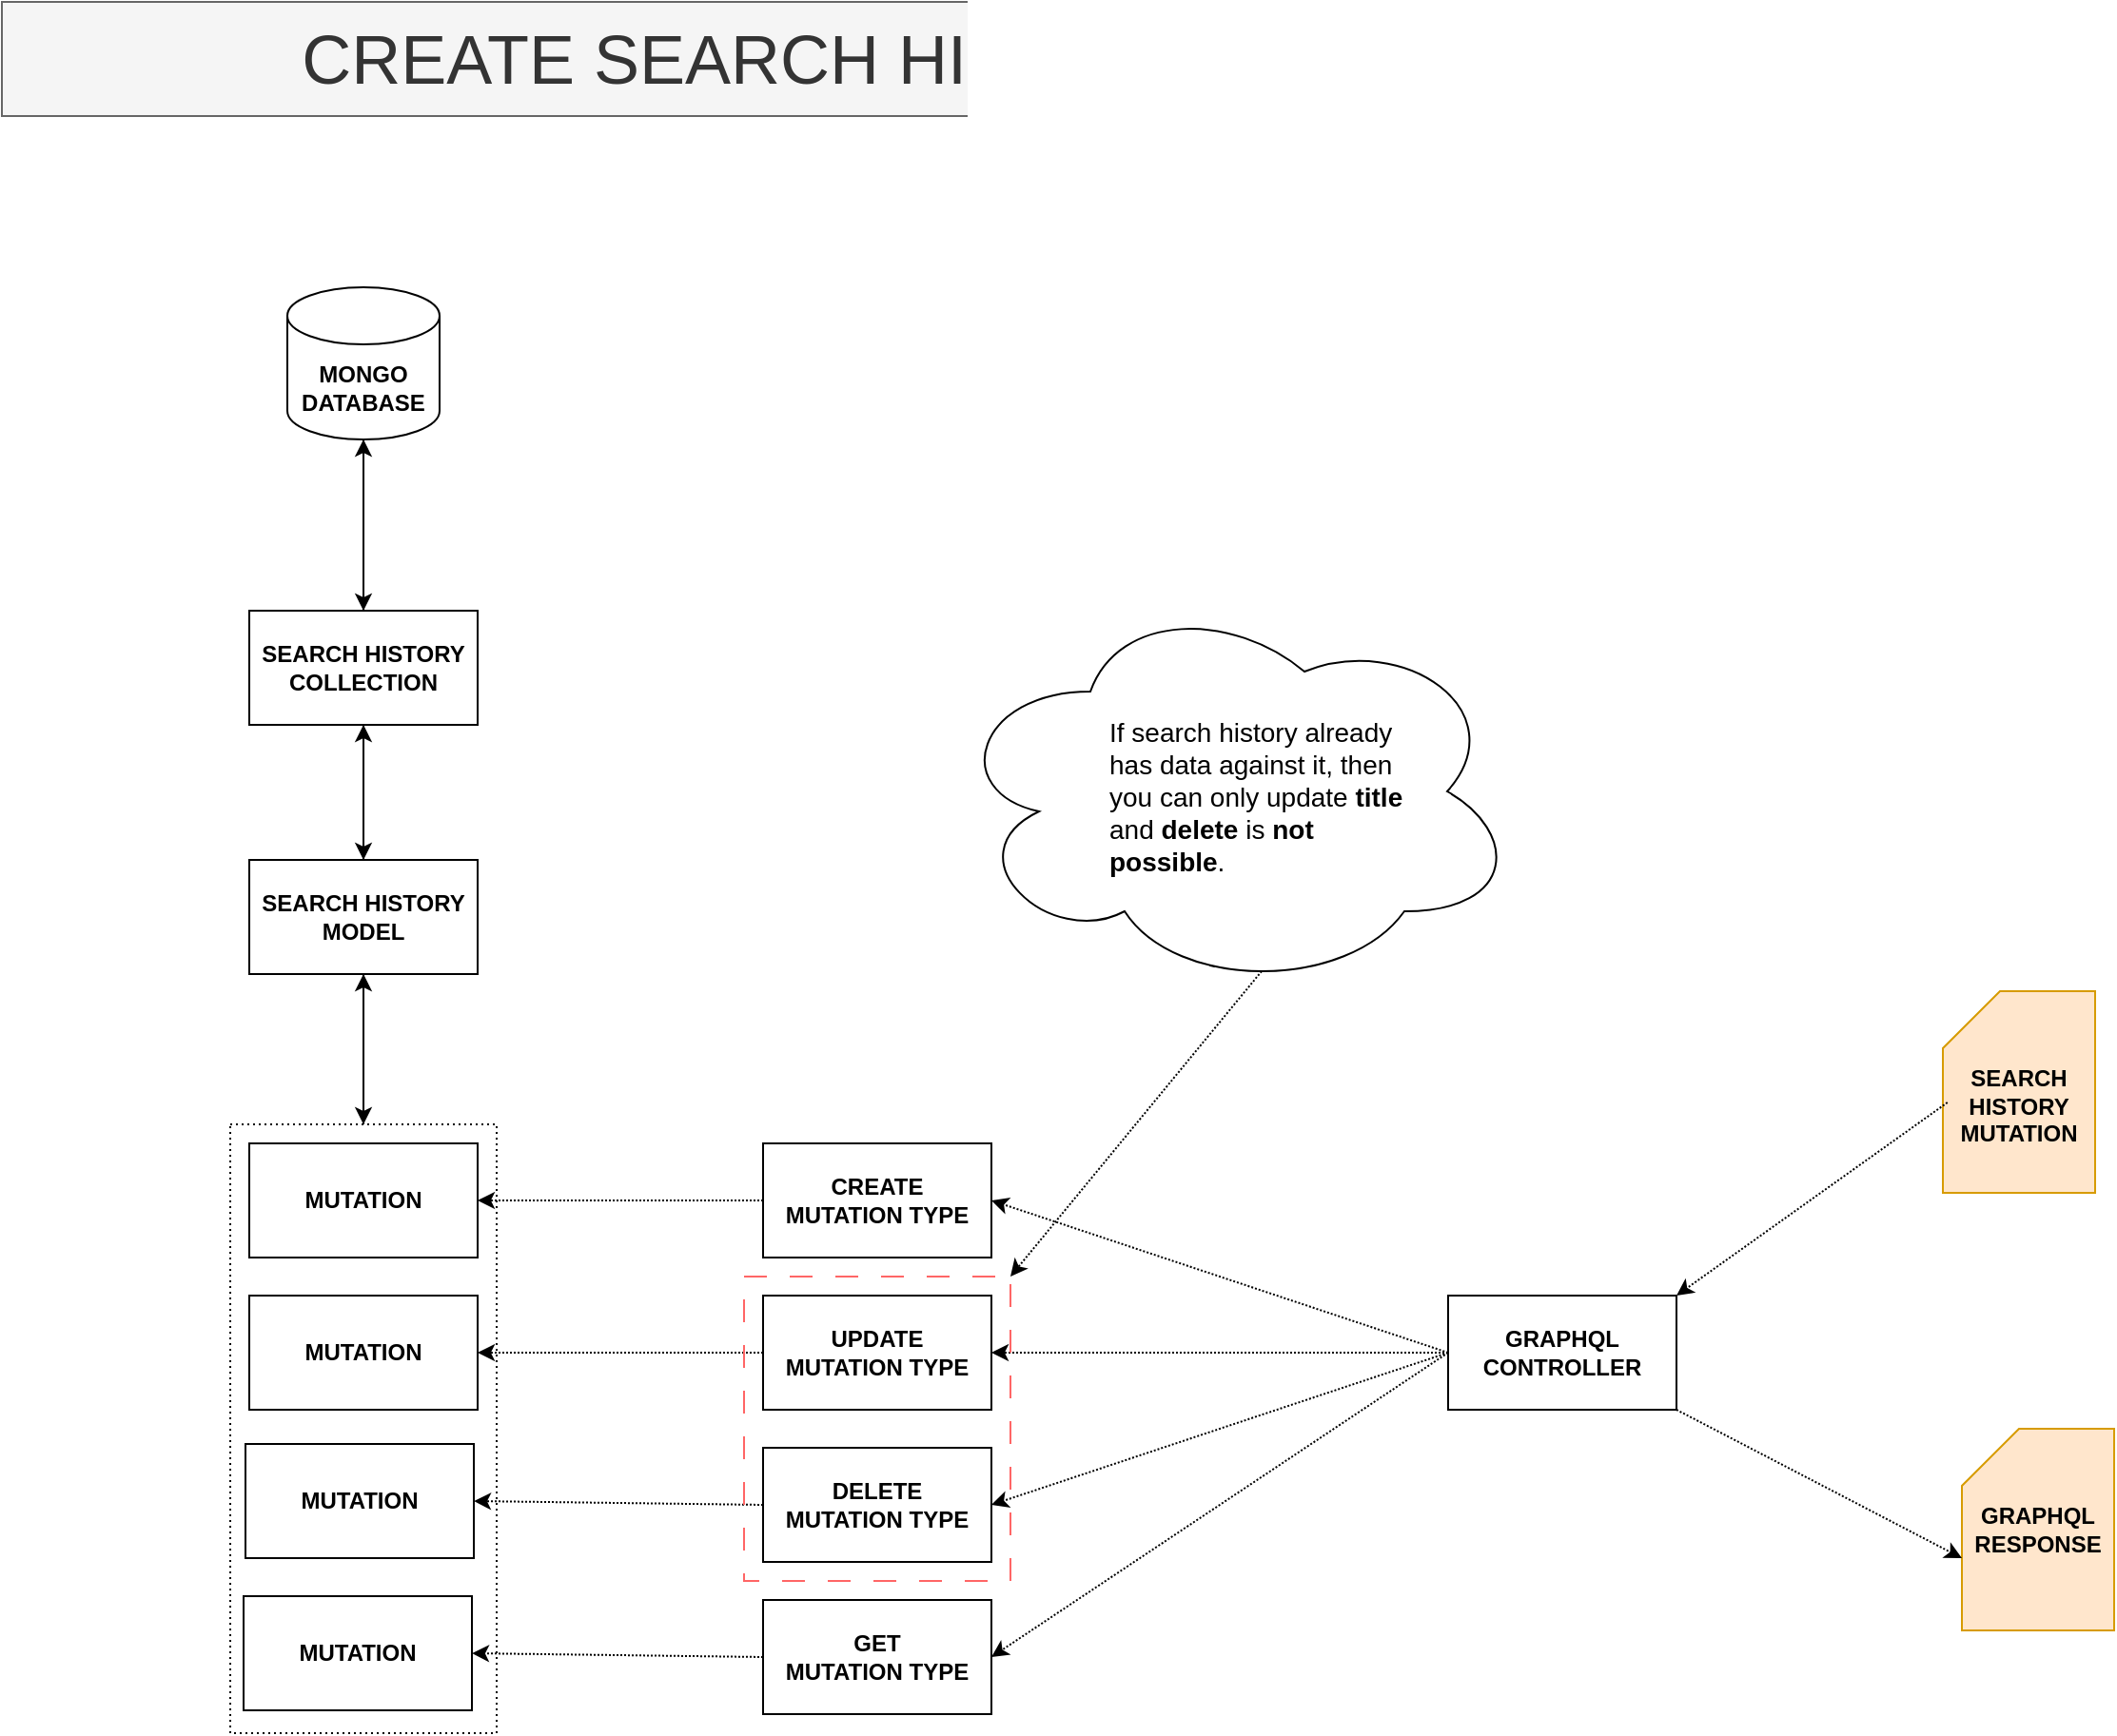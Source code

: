 <mxfile version="24.6.4" type="github" pages="4">
  <diagram name="Create Search History" id="gZSc_4lnGocoXB3jRDfR">
    <mxGraphModel dx="1157" dy="1856" grid="1" gridSize="10" guides="1" tooltips="1" connect="1" arrows="1" fold="1" page="1" pageScale="1" pageWidth="850" pageHeight="1100" math="0" shadow="0">
      <root>
        <mxCell id="0" />
        <mxCell id="1" parent="0" />
        <mxCell id="-soBlCWEHqxdgr9fPT3i-1" value="&lt;div&gt;&lt;br&gt;&lt;/div&gt;&lt;div&gt;&lt;b&gt;SEARCH HISTORY&lt;/b&gt;&lt;/div&gt;&lt;div&gt;&lt;b&gt;MUTATION&lt;/b&gt;&lt;/div&gt;" style="shape=card;whiteSpace=wrap;html=1;fillColor=#ffe6cc;strokeColor=#d79b00;" vertex="1" parent="1">
          <mxGeometry x="1360" y="-530" width="80" height="106" as="geometry" />
        </mxCell>
        <mxCell id="J_dn1Bwo2_APjnHJLswD-1" style="edgeStyle=orthogonalEdgeStyle;rounded=0;orthogonalLoop=1;jettySize=auto;html=1;" edge="1" parent="1" source="-soBlCWEHqxdgr9fPT3i-2" target="-soBlCWEHqxdgr9fPT3i-16">
          <mxGeometry relative="1" as="geometry" />
        </mxCell>
        <mxCell id="-soBlCWEHqxdgr9fPT3i-2" value="&lt;b&gt;MONGO&lt;/b&gt;&lt;div&gt;&lt;b&gt;DATABASE&lt;/b&gt;&lt;/div&gt;" style="shape=cylinder3;whiteSpace=wrap;html=1;boundedLbl=1;backgroundOutline=1;size=15;" vertex="1" parent="1">
          <mxGeometry x="490" y="-900" width="80" height="80" as="geometry" />
        </mxCell>
        <mxCell id="-soBlCWEHqxdgr9fPT3i-3" value="&lt;div&gt;&lt;b style=&quot;background-color: initial;&quot;&gt;UPDATE&lt;/b&gt;&lt;/div&gt;&lt;div&gt;&lt;b style=&quot;background-color: initial;&quot;&gt;MUTATION TYPE&lt;/b&gt;&lt;br&gt;&lt;/div&gt;" style="rounded=0;whiteSpace=wrap;html=1;" vertex="1" parent="1">
          <mxGeometry x="740" y="-370" width="120" height="60" as="geometry" />
        </mxCell>
        <mxCell id="-soBlCWEHqxdgr9fPT3i-5" value="&lt;div&gt;&lt;b style=&quot;background-color: initial;&quot;&gt;MUTATION&lt;/b&gt;&lt;br&gt;&lt;/div&gt;" style="rounded=0;whiteSpace=wrap;html=1;" vertex="1" parent="1">
          <mxGeometry x="470" y="-450" width="120" height="60" as="geometry" />
        </mxCell>
        <mxCell id="-soBlCWEHqxdgr9fPT3i-6" value="" style="endArrow=classic;html=1;rounded=0;exitX=0;exitY=0;exitDx=0;exitDy=55;exitPerimeter=0;dashed=1;dashPattern=1 1;" edge="1" parent="1" source="-soBlCWEHqxdgr9fPT3i-8">
          <mxGeometry width="50" height="50" relative="1" as="geometry">
            <mxPoint x="930" y="-300" as="sourcePoint" />
            <mxPoint x="1160" y="-340" as="targetPoint" />
          </mxGeometry>
        </mxCell>
        <mxCell id="-soBlCWEHqxdgr9fPT3i-7" value="" style="endArrow=classic;html=1;rounded=0;exitX=0.03;exitY=0.552;exitDx=0;exitDy=0;exitPerimeter=0;dashed=1;dashPattern=1 1;entryX=1;entryY=0;entryDx=0;entryDy=0;" edge="1" parent="1" source="-soBlCWEHqxdgr9fPT3i-1" target="-soBlCWEHqxdgr9fPT3i-8">
          <mxGeometry width="50" height="50" relative="1" as="geometry">
            <mxPoint x="1340" y="-339" as="sourcePoint" />
            <mxPoint x="1160" y="-340" as="targetPoint" />
          </mxGeometry>
        </mxCell>
        <mxCell id="-soBlCWEHqxdgr9fPT3i-8" value="&lt;div&gt;&lt;b&gt;GRAPHQL&lt;/b&gt;&lt;/div&gt;&lt;b&gt;CONTROLLER&lt;/b&gt;" style="rounded=0;whiteSpace=wrap;html=1;" vertex="1" parent="1">
          <mxGeometry x="1100" y="-370" width="120" height="60" as="geometry" />
        </mxCell>
        <mxCell id="-soBlCWEHqxdgr9fPT3i-11" value="&lt;font style=&quot;font-size: 36px;&quot;&gt;CREATE SEARCH HISTORY&amp;nbsp; MUTATION&lt;/font&gt;" style="rounded=0;whiteSpace=wrap;html=1;fillColor=#f5f5f5;fontColor=#333333;strokeColor=#666666;" vertex="1" parent="1">
          <mxGeometry x="340" y="-1050" width="990" height="60" as="geometry" />
        </mxCell>
        <mxCell id="-soBlCWEHqxdgr9fPT3i-12" value="" style="endArrow=classic;html=1;rounded=0;dashed=1;dashPattern=1 1;exitX=0.5;exitY=0;exitDx=0;exitDy=0;entryX=0.5;entryY=1;entryDx=0;entryDy=0;" edge="1" parent="1" source="-soBlCWEHqxdgr9fPT3i-15" target="-soBlCWEHqxdgr9fPT3i-16">
          <mxGeometry width="50" height="50" relative="1" as="geometry">
            <mxPoint x="530" y="-570" as="sourcePoint" />
            <mxPoint x="530" y="-670" as="targetPoint" />
          </mxGeometry>
        </mxCell>
        <mxCell id="-soBlCWEHqxdgr9fPT3i-13" value="&lt;b&gt;GRAPHQL&lt;/b&gt;&lt;div&gt;&lt;b&gt;RESPONSE&lt;/b&gt;&lt;/div&gt;" style="shape=card;whiteSpace=wrap;html=1;fillColor=#ffe6cc;strokeColor=#d79b00;" vertex="1" parent="1">
          <mxGeometry x="1370" y="-300" width="80" height="106" as="geometry" />
        </mxCell>
        <mxCell id="-soBlCWEHqxdgr9fPT3i-14" value="" style="endArrow=classic;html=1;rounded=0;dashed=1;dashPattern=1 1;entryX=0;entryY=0;entryDx=0;entryDy=68;entryPerimeter=0;exitX=1;exitY=1;exitDx=0;exitDy=0;" edge="1" parent="1" source="-soBlCWEHqxdgr9fPT3i-8" target="-soBlCWEHqxdgr9fPT3i-13">
          <mxGeometry width="50" height="50" relative="1" as="geometry">
            <mxPoint x="1180" y="-250" as="sourcePoint" />
            <mxPoint x="1216" y="-360" as="targetPoint" />
          </mxGeometry>
        </mxCell>
        <mxCell id="zNSP7EWtz8xh_7_hiLrO-24" style="edgeStyle=orthogonalEdgeStyle;rounded=0;orthogonalLoop=1;jettySize=auto;html=1;entryX=0.5;entryY=0;entryDx=0;entryDy=0;" edge="1" parent="1" source="-soBlCWEHqxdgr9fPT3i-15" target="zNSP7EWtz8xh_7_hiLrO-22">
          <mxGeometry relative="1" as="geometry" />
        </mxCell>
        <mxCell id="-soBlCWEHqxdgr9fPT3i-15" value="&lt;div&gt;&lt;b&gt;SEARCH HISTORY&lt;/b&gt;&lt;/div&gt;&lt;div&gt;&lt;b&gt;MODEL&lt;/b&gt;&lt;/div&gt;" style="rounded=0;whiteSpace=wrap;html=1;" vertex="1" parent="1">
          <mxGeometry x="470" y="-599" width="120" height="60" as="geometry" />
        </mxCell>
        <mxCell id="J_dn1Bwo2_APjnHJLswD-2" style="edgeStyle=orthogonalEdgeStyle;rounded=0;orthogonalLoop=1;jettySize=auto;html=1;entryX=0.5;entryY=0;entryDx=0;entryDy=0;" edge="1" parent="1" source="-soBlCWEHqxdgr9fPT3i-16" target="-soBlCWEHqxdgr9fPT3i-15">
          <mxGeometry relative="1" as="geometry" />
        </mxCell>
        <mxCell id="-soBlCWEHqxdgr9fPT3i-16" value="&lt;div&gt;&lt;b&gt;SEARCH HISTORY&lt;/b&gt;&lt;/div&gt;&lt;div&gt;&lt;b&gt;COLLECTION&lt;/b&gt;&lt;/div&gt;" style="rounded=0;whiteSpace=wrap;html=1;" vertex="1" parent="1">
          <mxGeometry x="470" y="-730" width="120" height="60" as="geometry" />
        </mxCell>
        <mxCell id="-soBlCWEHqxdgr9fPT3i-17" style="edgeStyle=orthogonalEdgeStyle;rounded=0;orthogonalLoop=1;jettySize=auto;html=1;entryX=0.5;entryY=1;entryDx=0;entryDy=0;entryPerimeter=0;dashed=1;dashPattern=1 1;" edge="1" parent="1" source="-soBlCWEHqxdgr9fPT3i-16" target="-soBlCWEHqxdgr9fPT3i-2">
          <mxGeometry relative="1" as="geometry" />
        </mxCell>
        <mxCell id="zNSP7EWtz8xh_7_hiLrO-1" value="&lt;div&gt;&lt;b style=&quot;background-color: initial;&quot;&gt;CREATE&lt;/b&gt;&lt;/div&gt;&lt;div&gt;&lt;b style=&quot;background-color: initial;&quot;&gt;MUTATION TYPE&lt;/b&gt;&lt;br&gt;&lt;/div&gt;" style="rounded=0;whiteSpace=wrap;html=1;" vertex="1" parent="1">
          <mxGeometry x="740" y="-450" width="120" height="60" as="geometry" />
        </mxCell>
        <mxCell id="zNSP7EWtz8xh_7_hiLrO-2" value="&lt;div&gt;&lt;b style=&quot;background-color: initial;&quot;&gt;DELETE&lt;/b&gt;&lt;/div&gt;&lt;div&gt;&lt;b style=&quot;background-color: initial;&quot;&gt;MUTATION TYPE&lt;/b&gt;&lt;br&gt;&lt;/div&gt;" style="rounded=0;whiteSpace=wrap;html=1;" vertex="1" parent="1">
          <mxGeometry x="740" y="-290" width="120" height="60" as="geometry" />
        </mxCell>
        <mxCell id="zNSP7EWtz8xh_7_hiLrO-3" value="&lt;div&gt;&lt;b style=&quot;background-color: initial;&quot;&gt;GET&lt;/b&gt;&lt;/div&gt;&lt;div&gt;&lt;b style=&quot;background-color: initial;&quot;&gt;MUTATION TYPE&lt;/b&gt;&lt;br&gt;&lt;/div&gt;" style="rounded=0;whiteSpace=wrap;html=1;" vertex="1" parent="1">
          <mxGeometry x="740" y="-210" width="120" height="60" as="geometry" />
        </mxCell>
        <mxCell id="zNSP7EWtz8xh_7_hiLrO-4" value="" style="endArrow=classic;html=1;rounded=0;dashed=1;dashPattern=1 1;exitX=0;exitY=0.5;exitDx=0;exitDy=0;entryX=1;entryY=0.5;entryDx=0;entryDy=0;" edge="1" parent="1" source="-soBlCWEHqxdgr9fPT3i-8" target="zNSP7EWtz8xh_7_hiLrO-1">
          <mxGeometry width="50" height="50" relative="1" as="geometry">
            <mxPoint x="1070" y="-370" as="sourcePoint" />
            <mxPoint x="920" y="-330" as="targetPoint" />
          </mxGeometry>
        </mxCell>
        <mxCell id="zNSP7EWtz8xh_7_hiLrO-5" value="" style="endArrow=classic;html=1;rounded=0;dashed=1;dashPattern=1 1;entryX=1;entryY=0.5;entryDx=0;entryDy=0;" edge="1" parent="1" target="-soBlCWEHqxdgr9fPT3i-3">
          <mxGeometry width="50" height="50" relative="1" as="geometry">
            <mxPoint x="1100" y="-340" as="sourcePoint" />
            <mxPoint x="870" y="-410" as="targetPoint" />
          </mxGeometry>
        </mxCell>
        <mxCell id="zNSP7EWtz8xh_7_hiLrO-6" value="" style="endArrow=classic;html=1;rounded=0;dashed=1;dashPattern=1 1;entryX=1;entryY=0.5;entryDx=0;entryDy=0;" edge="1" parent="1" target="zNSP7EWtz8xh_7_hiLrO-2">
          <mxGeometry width="50" height="50" relative="1" as="geometry">
            <mxPoint x="1100" y="-340" as="sourcePoint" />
            <mxPoint x="870" y="-330" as="targetPoint" />
          </mxGeometry>
        </mxCell>
        <mxCell id="zNSP7EWtz8xh_7_hiLrO-7" value="" style="endArrow=classic;html=1;rounded=0;dashed=1;dashPattern=1 1;entryX=1;entryY=0.5;entryDx=0;entryDy=0;" edge="1" parent="1" target="zNSP7EWtz8xh_7_hiLrO-3">
          <mxGeometry width="50" height="50" relative="1" as="geometry">
            <mxPoint x="1100" y="-340" as="sourcePoint" />
            <mxPoint x="870" y="-250" as="targetPoint" />
          </mxGeometry>
        </mxCell>
        <mxCell id="zNSP7EWtz8xh_7_hiLrO-12" value="" style="endArrow=classic;html=1;rounded=0;dashed=1;dashPattern=1 1;exitX=0;exitY=0.5;exitDx=0;exitDy=0;entryX=1;entryY=0.5;entryDx=0;entryDy=0;" edge="1" parent="1" source="zNSP7EWtz8xh_7_hiLrO-1" target="-soBlCWEHqxdgr9fPT3i-5">
          <mxGeometry width="50" height="50" relative="1" as="geometry">
            <mxPoint x="900" y="-410" as="sourcePoint" />
            <mxPoint x="660" y="-490" as="targetPoint" />
          </mxGeometry>
        </mxCell>
        <mxCell id="zNSP7EWtz8xh_7_hiLrO-16" value="&lt;div&gt;&lt;b style=&quot;background-color: initial;&quot;&gt;MUTATION&lt;/b&gt;&lt;br&gt;&lt;/div&gt;" style="rounded=0;whiteSpace=wrap;html=1;" vertex="1" parent="1">
          <mxGeometry x="470" y="-370" width="120" height="60" as="geometry" />
        </mxCell>
        <mxCell id="zNSP7EWtz8xh_7_hiLrO-17" value="&lt;div&gt;&lt;b style=&quot;background-color: initial;&quot;&gt;MUTATION&lt;/b&gt;&lt;br&gt;&lt;/div&gt;" style="rounded=0;whiteSpace=wrap;html=1;" vertex="1" parent="1">
          <mxGeometry x="468" y="-292" width="120" height="60" as="geometry" />
        </mxCell>
        <mxCell id="zNSP7EWtz8xh_7_hiLrO-18" value="&lt;div&gt;&lt;b style=&quot;background-color: initial;&quot;&gt;MUTATION&lt;/b&gt;&lt;br&gt;&lt;/div&gt;" style="rounded=0;whiteSpace=wrap;html=1;" vertex="1" parent="1">
          <mxGeometry x="467" y="-212" width="120" height="60" as="geometry" />
        </mxCell>
        <mxCell id="zNSP7EWtz8xh_7_hiLrO-19" value="" style="endArrow=classic;html=1;rounded=0;dashed=1;dashPattern=1 1;exitX=0;exitY=0.5;exitDx=0;exitDy=0;entryX=1;entryY=0.5;entryDx=0;entryDy=0;" edge="1" parent="1" source="-soBlCWEHqxdgr9fPT3i-3" target="zNSP7EWtz8xh_7_hiLrO-16">
          <mxGeometry width="50" height="50" relative="1" as="geometry">
            <mxPoint x="750" y="-410" as="sourcePoint" />
            <mxPoint x="600" y="-410" as="targetPoint" />
          </mxGeometry>
        </mxCell>
        <mxCell id="zNSP7EWtz8xh_7_hiLrO-20" value="" style="endArrow=classic;html=1;rounded=0;dashed=1;dashPattern=1 1;exitX=0;exitY=0.5;exitDx=0;exitDy=0;entryX=1;entryY=0.5;entryDx=0;entryDy=0;" edge="1" parent="1" source="zNSP7EWtz8xh_7_hiLrO-2" target="zNSP7EWtz8xh_7_hiLrO-17">
          <mxGeometry width="50" height="50" relative="1" as="geometry">
            <mxPoint x="750" y="-330" as="sourcePoint" />
            <mxPoint x="600" y="-330" as="targetPoint" />
          </mxGeometry>
        </mxCell>
        <mxCell id="zNSP7EWtz8xh_7_hiLrO-21" value="" style="endArrow=classic;html=1;rounded=0;dashed=1;dashPattern=1 1;exitX=0;exitY=0.5;exitDx=0;exitDy=0;entryX=1;entryY=0.5;entryDx=0;entryDy=0;" edge="1" parent="1" source="zNSP7EWtz8xh_7_hiLrO-3" target="zNSP7EWtz8xh_7_hiLrO-18">
          <mxGeometry width="50" height="50" relative="1" as="geometry">
            <mxPoint x="750" y="-250" as="sourcePoint" />
            <mxPoint x="598" y="-252" as="targetPoint" />
          </mxGeometry>
        </mxCell>
        <mxCell id="zNSP7EWtz8xh_7_hiLrO-23" style="edgeStyle=orthogonalEdgeStyle;rounded=0;orthogonalLoop=1;jettySize=auto;html=1;entryX=0.5;entryY=1;entryDx=0;entryDy=0;" edge="1" parent="1" source="zNSP7EWtz8xh_7_hiLrO-22" target="-soBlCWEHqxdgr9fPT3i-15">
          <mxGeometry relative="1" as="geometry" />
        </mxCell>
        <mxCell id="zNSP7EWtz8xh_7_hiLrO-22" value="&lt;div&gt;&lt;br&gt;&lt;/div&gt;" style="rounded=0;whiteSpace=wrap;html=1;fillColor=none;dashed=1;dashPattern=1 2;" vertex="1" parent="1">
          <mxGeometry x="460" y="-460" width="140" height="320" as="geometry" />
        </mxCell>
        <mxCell id="zNSP7EWtz8xh_7_hiLrO-25" value="&lt;div&gt;&lt;br&gt;&lt;/div&gt;" style="rounded=0;whiteSpace=wrap;html=1;fillColor=none;strokeColor=#FF6666;dashed=1;dashPattern=12 12;" vertex="1" parent="1">
          <mxGeometry x="730" y="-380" width="140" height="160" as="geometry" />
        </mxCell>
        <mxCell id="zNSP7EWtz8xh_7_hiLrO-28" value="" style="endArrow=classic;html=1;rounded=0;dashed=1;dashPattern=1 1;exitX=0.55;exitY=0.95;exitDx=0;exitDy=0;entryX=1;entryY=0;entryDx=0;entryDy=0;exitPerimeter=0;fontColor=#FF3333;" edge="1" parent="1" source="zNSP7EWtz8xh_7_hiLrO-26" target="zNSP7EWtz8xh_7_hiLrO-25">
          <mxGeometry width="50" height="50" relative="1" as="geometry">
            <mxPoint x="1110" y="-330" as="sourcePoint" />
            <mxPoint x="870" y="-410" as="targetPoint" />
          </mxGeometry>
        </mxCell>
        <mxCell id="zNSP7EWtz8xh_7_hiLrO-29" value="" style="group" vertex="1" connectable="0" parent="1">
          <mxGeometry x="837" y="-740" width="300" height="210" as="geometry" />
        </mxCell>
        <mxCell id="zNSP7EWtz8xh_7_hiLrO-26" value="" style="ellipse;shape=cloud;whiteSpace=wrap;html=1;labelBorderColor=#FF3333;" vertex="1" parent="zNSP7EWtz8xh_7_hiLrO-29">
          <mxGeometry width="300" height="210" as="geometry" />
        </mxCell>
        <mxCell id="zNSP7EWtz8xh_7_hiLrO-27" value="&lt;font style=&quot;font-size: 14px;&quot;&gt;If search history already has data against it, then you can only update &lt;b&gt;title&lt;/b&gt; and &lt;b&gt;delete&lt;/b&gt; is &lt;b&gt;not&lt;/b&gt; &lt;b&gt;possible&lt;/b&gt;.&lt;/font&gt;&lt;div&gt;&lt;br&gt;&lt;/div&gt;" style="text;html=1;align=left;verticalAlign=middle;whiteSpace=wrap;rounded=0;" vertex="1" parent="zNSP7EWtz8xh_7_hiLrO-29">
          <mxGeometry x="83" y="80" width="160" height="70" as="geometry" />
        </mxCell>
      </root>
    </mxGraphModel>
  </diagram>
  <diagram id="0aXd8r9lWq4lGOq_AjFZ" name="Property Search Mock">
    <mxGraphModel dx="3088" dy="2007" grid="1" gridSize="10" guides="1" tooltips="1" connect="1" arrows="1" fold="1" page="1" pageScale="1" pageWidth="850" pageHeight="1100" math="0" shadow="0">
      <root>
        <mxCell id="0" />
        <mxCell id="1" parent="0" />
        <mxCell id="1sHW3_Qjd_t1mg6l4qtw-3" value="PROPERTY&lt;div&gt;DATA&lt;/div&gt;" style="shape=trapezoid;perimeter=trapezoidPerimeter;whiteSpace=wrap;html=1;fixedSize=1;fillColor=#d5e8d4;strokeColor=#82b366;" vertex="1" parent="1">
          <mxGeometry x="-1330" y="-520.75" width="120" height="60" as="geometry" />
        </mxCell>
        <mxCell id="DZtFF29IFN9_WhzmsfUE-1" value="&lt;b&gt;HTTPARTY&lt;/b&gt;" style="rounded=0;whiteSpace=wrap;html=1;fillColor=#f8cecc;strokeColor=#b85450;" vertex="1" parent="1">
          <mxGeometry x="-1097" y="-520.5" width="120" height="60" as="geometry" />
        </mxCell>
        <mxCell id="DZtFF29IFN9_WhzmsfUE-8" value="&lt;b&gt;PROPERTY DATA&lt;/b&gt;&lt;div&gt;&lt;b&gt;SERVICE&lt;/b&gt;&lt;/div&gt;" style="shape=hexagon;perimeter=hexagonPerimeter2;whiteSpace=wrap;html=1;fixedSize=1;fillColor=#f5f5f5;fontColor=#333333;strokeColor=#666666;" vertex="1" parent="1">
          <mxGeometry x="-870" y="-530.5" width="120" height="80" as="geometry" />
        </mxCell>
        <mxCell id="DZtFF29IFN9_WhzmsfUE-12" value="" style="endArrow=classic;html=1;rounded=0;exitX=0;exitY=0.5;exitDx=0;exitDy=0;entryX=1;entryY=0.5;entryDx=0;entryDy=0;dashed=1;dashPattern=1 1;" edge="1" parent="1" source="DZtFF29IFN9_WhzmsfUE-8" target="DZtFF29IFN9_WhzmsfUE-1">
          <mxGeometry width="50" height="50" relative="1" as="geometry">
            <mxPoint x="-807" y="-564.5" as="sourcePoint" />
            <mxPoint x="-887" y="-484.5" as="targetPoint" />
          </mxGeometry>
        </mxCell>
        <mxCell id="DZtFF29IFN9_WhzmsfUE-29" style="edgeStyle=orthogonalEdgeStyle;rounded=0;orthogonalLoop=1;jettySize=auto;html=1;entryX=0.5;entryY=1;entryDx=0;entryDy=0;dashed=1;dashPattern=1 1;" edge="1" parent="1" source="DZtFF29IFN9_WhzmsfUE-15" target="DZtFF29IFN9_WhzmsfUE-17">
          <mxGeometry relative="1" as="geometry" />
        </mxCell>
        <mxCell id="DZtFF29IFN9_WhzmsfUE-17" value="Mock Data&lt;div&gt;JSON&lt;/div&gt;" style="ellipse;whiteSpace=wrap;html=1;align=center;newEdgeStyle={&quot;edgeStyle&quot;:&quot;entityRelationEdgeStyle&quot;,&quot;startArrow&quot;:&quot;none&quot;,&quot;endArrow&quot;:&quot;none&quot;,&quot;segment&quot;:10,&quot;curved&quot;:1,&quot;sourcePerimeterSpacing&quot;:0,&quot;targetPerimeterSpacing&quot;:0};treeFolding=1;treeMoving=1;fillColor=#fff2cc;strokeColor=#d6b656;" vertex="1" parent="1">
          <mxGeometry x="-673.37" y="-703.5" width="100" height="40" as="geometry" />
        </mxCell>
        <mxCell id="DZtFF29IFN9_WhzmsfUE-28" style="edgeStyle=orthogonalEdgeStyle;rounded=0;orthogonalLoop=1;jettySize=auto;html=1;entryX=0;entryY=0.5;entryDx=0;entryDy=0;dashed=1;dashPattern=1 1;" edge="1" parent="1" source="DZtFF29IFN9_WhzmsfUE-26" target="DZtFF29IFN9_WhzmsfUE-15">
          <mxGeometry relative="1" as="geometry" />
        </mxCell>
        <mxCell id="DZtFF29IFN9_WhzmsfUE-26" value="check&lt;div&gt;ENV&lt;/div&gt;" style="rhombus;whiteSpace=wrap;html=1;fillColor=#f5f5f5;strokeColor=#666666;fontColor=#333333;" vertex="1" parent="1">
          <mxGeometry x="-667.65" y="-334.5" width="88.55" height="80" as="geometry" />
        </mxCell>
        <mxCell id="DZtFF29IFN9_WhzmsfUE-39" value="" style="endArrow=classic;startArrow=classic;html=1;rounded=0;exitX=1;exitY=0.5;exitDx=0;exitDy=0;entryX=0;entryY=0.5;entryDx=0;entryDy=0;dashed=1;dashPattern=1 1;" edge="1" parent="1" source="1sHW3_Qjd_t1mg6l4qtw-3" target="DZtFF29IFN9_WhzmsfUE-1">
          <mxGeometry width="50" height="50" relative="1" as="geometry">
            <mxPoint x="-890" y="-443.5" as="sourcePoint" />
            <mxPoint x="-1100" y="-493.5" as="targetPoint" />
          </mxGeometry>
        </mxCell>
        <mxCell id="DZtFF29IFN9_WhzmsfUE-45" value="&lt;b&gt;GRAPHQL&lt;/b&gt;&lt;div&gt;&lt;b&gt;SEARCH PROPERTY&lt;/b&gt;&lt;/div&gt;&lt;div&gt;&lt;b&gt;MUTATION&lt;/b&gt;&lt;/div&gt;" style="shape=card;whiteSpace=wrap;html=1;fillColor=#ffe6cc;strokeColor=#d79b00;" vertex="1" parent="1">
          <mxGeometry x="80" y="-680" width="80" height="106" as="geometry" />
        </mxCell>
        <mxCell id="DZtFF29IFN9_WhzmsfUE-46" value="" style="endArrow=classic;html=1;rounded=0;exitX=0;exitY=0;exitDx=0;exitDy=55;exitPerimeter=0;dashed=1;dashPattern=1 1;" edge="1" parent="1" source="DZtFF29IFN9_WhzmsfUE-48">
          <mxGeometry width="50" height="50" relative="1" as="geometry">
            <mxPoint x="-350" y="-450" as="sourcePoint" />
            <mxPoint x="-120" y="-490" as="targetPoint" />
          </mxGeometry>
        </mxCell>
        <mxCell id="DZtFF29IFN9_WhzmsfUE-47" value="" style="endArrow=classic;html=1;rounded=0;exitX=0.03;exitY=0.552;exitDx=0;exitDy=0;exitPerimeter=0;dashed=1;dashPattern=1 1;entryX=1;entryY=0;entryDx=0;entryDy=0;" edge="1" parent="1" source="DZtFF29IFN9_WhzmsfUE-45" target="DZtFF29IFN9_WhzmsfUE-48">
          <mxGeometry width="50" height="50" relative="1" as="geometry">
            <mxPoint x="60" y="-489" as="sourcePoint" />
            <mxPoint x="-120" y="-490" as="targetPoint" />
          </mxGeometry>
        </mxCell>
        <mxCell id="DZtFF29IFN9_WhzmsfUE-56" style="edgeStyle=orthogonalEdgeStyle;rounded=0;orthogonalLoop=1;jettySize=auto;html=1;entryX=1;entryY=0.5;entryDx=0;entryDy=0;" edge="1" parent="1" source="DZtFF29IFN9_WhzmsfUE-48" target="DZtFF29IFN9_WhzmsfUE-51">
          <mxGeometry relative="1" as="geometry" />
        </mxCell>
        <mxCell id="DZtFF29IFN9_WhzmsfUE-48" value="&lt;div&gt;&lt;b&gt;GRAPHQL&lt;/b&gt;&lt;/div&gt;&lt;b&gt;CONTROLLER&lt;/b&gt;" style="rounded=0;whiteSpace=wrap;html=1;" vertex="1" parent="1">
          <mxGeometry x="-180" y="-520" width="120" height="60" as="geometry" />
        </mxCell>
        <mxCell id="DZtFF29IFN9_WhzmsfUE-49" value="&lt;b&gt;GRAPHQL&lt;/b&gt;&lt;div&gt;&lt;b&gt;RESPONSE&lt;/b&gt;&lt;/div&gt;" style="shape=card;whiteSpace=wrap;html=1;fillColor=#ffe6cc;strokeColor=#d79b00;" vertex="1" parent="1">
          <mxGeometry x="90" y="-450" width="80" height="106" as="geometry" />
        </mxCell>
        <mxCell id="DZtFF29IFN9_WhzmsfUE-50" value="" style="endArrow=classic;html=1;rounded=0;dashed=1;dashPattern=1 1;entryX=0;entryY=0;entryDx=0;entryDy=68;entryPerimeter=0;exitX=1;exitY=1;exitDx=0;exitDy=0;" edge="1" parent="1" source="DZtFF29IFN9_WhzmsfUE-48" target="DZtFF29IFN9_WhzmsfUE-49">
          <mxGeometry width="50" height="50" relative="1" as="geometry">
            <mxPoint x="-100" y="-400" as="sourcePoint" />
            <mxPoint x="-64" y="-510" as="targetPoint" />
          </mxGeometry>
        </mxCell>
        <mxCell id="DZtFF29IFN9_WhzmsfUE-57" style="edgeStyle=orthogonalEdgeStyle;rounded=0;orthogonalLoop=1;jettySize=auto;html=1;" edge="1" parent="1" source="DZtFF29IFN9_WhzmsfUE-51" target="DZtFF29IFN9_WhzmsfUE-52">
          <mxGeometry relative="1" as="geometry" />
        </mxCell>
        <mxCell id="DZtFF29IFN9_WhzmsfUE-51" value="&lt;div&gt;&lt;b style=&quot;background-color: initial;&quot;&gt;MUTATION TYPE&lt;/b&gt;&lt;br&gt;&lt;/div&gt;" style="rounded=0;whiteSpace=wrap;html=1;" vertex="1" parent="1">
          <mxGeometry x="-340" y="-520" width="120" height="60" as="geometry" />
        </mxCell>
        <mxCell id="DZtFF29IFN9_WhzmsfUE-62" style="edgeStyle=orthogonalEdgeStyle;rounded=0;orthogonalLoop=1;jettySize=auto;html=1;entryX=1;entryY=0.5;entryDx=0;entryDy=0;" edge="1" parent="1" source="DZtFF29IFN9_WhzmsfUE-52" target="DZtFF29IFN9_WhzmsfUE-8">
          <mxGeometry relative="1" as="geometry" />
        </mxCell>
        <mxCell id="Feif2QUeM9uJnp1XhjFL-1" style="edgeStyle=orthogonalEdgeStyle;rounded=0;orthogonalLoop=1;jettySize=auto;html=1;entryX=0.5;entryY=1;entryDx=0;entryDy=0;" edge="1" parent="1" source="DZtFF29IFN9_WhzmsfUE-52" target="DZtFF29IFN9_WhzmsfUE-53">
          <mxGeometry relative="1" as="geometry" />
        </mxCell>
        <mxCell id="DZtFF29IFN9_WhzmsfUE-52" value="&lt;div&gt;&lt;b style=&quot;background-color: initial;&quot;&gt;MUTATION&lt;/b&gt;&lt;br&gt;&lt;/div&gt;" style="rounded=0;whiteSpace=wrap;html=1;" vertex="1" parent="1">
          <mxGeometry x="-510" y="-520" width="120" height="60" as="geometry" />
        </mxCell>
        <mxCell id="Feif2QUeM9uJnp1XhjFL-2" style="edgeStyle=orthogonalEdgeStyle;rounded=0;orthogonalLoop=1;jettySize=auto;html=1;entryX=0.5;entryY=1;entryDx=0;entryDy=0;" edge="1" parent="1" source="DZtFF29IFN9_WhzmsfUE-53" target="DZtFF29IFN9_WhzmsfUE-54">
          <mxGeometry relative="1" as="geometry" />
        </mxCell>
        <mxCell id="DZtFF29IFN9_WhzmsfUE-53" value="&lt;div&gt;&lt;b&gt;PROPERTY&lt;/b&gt;&lt;/div&gt;&lt;div&gt;&lt;b&gt;MODEL&lt;/b&gt;&lt;/div&gt;" style="rounded=0;whiteSpace=wrap;html=1;" vertex="1" parent="1">
          <mxGeometry x="-510" y="-636" width="120" height="60" as="geometry" />
        </mxCell>
        <mxCell id="DZtFF29IFN9_WhzmsfUE-54" value="&lt;div&gt;&lt;b&gt;PROPERTY&lt;/b&gt;&lt;/div&gt;&lt;div&gt;&lt;b&gt;COLLECTION&lt;/b&gt;&lt;/div&gt;" style="rounded=0;whiteSpace=wrap;html=1;" vertex="1" parent="1">
          <mxGeometry x="-510" y="-800" width="120" height="60" as="geometry" />
        </mxCell>
        <mxCell id="DZtFF29IFN9_WhzmsfUE-55" value="&lt;b&gt;MONGO&lt;/b&gt;&lt;div&gt;&lt;b&gt;DATABASE&lt;/b&gt;&lt;/div&gt;" style="shape=cylinder3;whiteSpace=wrap;html=1;boundedLbl=1;backgroundOutline=1;size=15;" vertex="1" parent="1">
          <mxGeometry x="-490" y="-940" width="80" height="80" as="geometry" />
        </mxCell>
        <mxCell id="DZtFF29IFN9_WhzmsfUE-15" value="Mock Data&lt;div&gt;Middleware&lt;/div&gt;" style="rounded=0;whiteSpace=wrap;html=1;rotation=-90;fillColor=#fff2cc;strokeColor=#d6b656;" vertex="1" parent="1">
          <mxGeometry x="-710.25" y="-515.25" width="173.75" height="45" as="geometry" />
        </mxCell>
        <mxCell id="DZtFF29IFN9_WhzmsfUE-63" value="&lt;font style=&quot;font-size: 36px;&quot;&gt;PROPERTY SEARCH MUTATION&lt;/font&gt;" style="rounded=0;whiteSpace=wrap;html=1;fillColor=#f5f5f5;fontColor=#333333;strokeColor=#666666;" vertex="1" parent="1">
          <mxGeometry x="-910" y="-1050" width="990" height="60" as="geometry" />
        </mxCell>
        <mxCell id="Feif2QUeM9uJnp1XhjFL-3" style="edgeStyle=orthogonalEdgeStyle;rounded=0;orthogonalLoop=1;jettySize=auto;html=1;entryX=0.5;entryY=1;entryDx=0;entryDy=0;entryPerimeter=0;" edge="1" parent="1" source="DZtFF29IFN9_WhzmsfUE-54" target="DZtFF29IFN9_WhzmsfUE-55">
          <mxGeometry relative="1" as="geometry" />
        </mxCell>
        <mxCell id="Feif2QUeM9uJnp1XhjFL-4" value="&lt;div&gt;Guard Against&lt;/div&gt;&lt;div&gt;Duplicate&lt;/div&gt;" style="rounded=0;whiteSpace=wrap;html=1;fillColor=#fff2cc;strokeColor=#d6b656;" vertex="1" parent="1">
          <mxGeometry x="-510" y="-700" width="120" height="30" as="geometry" />
        </mxCell>
      </root>
    </mxGraphModel>
  </diagram>
  <diagram id="iXc6gp57Ps_452HsVxuL" name="Save Search Result">
    <mxGraphModel dx="2741" dy="1780" grid="1" gridSize="10" guides="1" tooltips="1" connect="1" arrows="1" fold="1" page="1" pageScale="1" pageWidth="850" pageHeight="1100" math="0" shadow="0">
      <root>
        <mxCell id="0" />
        <mxCell id="1" parent="0" />
        <mxCell id="tiBr-MxsCX5Hwd7ZOQ-n-1" value="PROPERTY&lt;div&gt;DATA&lt;/div&gt;" style="shape=trapezoid;perimeter=trapezoidPerimeter;whiteSpace=wrap;html=1;fixedSize=1;fillColor=#d5e8d4;strokeColor=#82b366;" vertex="1" parent="1">
          <mxGeometry x="-1330" y="-520.75" width="120" height="60" as="geometry" />
        </mxCell>
        <mxCell id="tiBr-MxsCX5Hwd7ZOQ-n-2" value="&lt;b&gt;HTTPARTY&lt;/b&gt;" style="rounded=0;whiteSpace=wrap;html=1;fillColor=#f8cecc;strokeColor=#b85450;" vertex="1" parent="1">
          <mxGeometry x="-1097" y="-520.5" width="120" height="60" as="geometry" />
        </mxCell>
        <mxCell id="tiBr-MxsCX5Hwd7ZOQ-n-3" value="&lt;b&gt;PROPERTY DATA&lt;/b&gt;&lt;div&gt;&lt;b&gt;SERVICE&lt;/b&gt;&lt;/div&gt;" style="shape=hexagon;perimeter=hexagonPerimeter2;whiteSpace=wrap;html=1;fixedSize=1;fillColor=#f5f5f5;fontColor=#333333;strokeColor=#666666;" vertex="1" parent="1">
          <mxGeometry x="-870" y="-530.5" width="120" height="80" as="geometry" />
        </mxCell>
        <mxCell id="tiBr-MxsCX5Hwd7ZOQ-n-4" value="" style="endArrow=classic;html=1;rounded=0;exitX=0;exitY=0.5;exitDx=0;exitDy=0;entryX=1;entryY=0.5;entryDx=0;entryDy=0;dashed=1;dashPattern=1 1;" edge="1" parent="1" source="tiBr-MxsCX5Hwd7ZOQ-n-3" target="tiBr-MxsCX5Hwd7ZOQ-n-2">
          <mxGeometry width="50" height="50" relative="1" as="geometry">
            <mxPoint x="-807" y="-564.5" as="sourcePoint" />
            <mxPoint x="-887" y="-484.5" as="targetPoint" />
          </mxGeometry>
        </mxCell>
        <mxCell id="tiBr-MxsCX5Hwd7ZOQ-n-5" style="edgeStyle=orthogonalEdgeStyle;rounded=0;orthogonalLoop=1;jettySize=auto;html=1;entryX=0.5;entryY=1;entryDx=0;entryDy=0;dashed=1;dashPattern=1 1;" edge="1" parent="1" source="tiBr-MxsCX5Hwd7ZOQ-n-26" target="tiBr-MxsCX5Hwd7ZOQ-n-6">
          <mxGeometry relative="1" as="geometry" />
        </mxCell>
        <mxCell id="tiBr-MxsCX5Hwd7ZOQ-n-6" value="Mock Data&lt;div&gt;JSON&lt;/div&gt;" style="ellipse;whiteSpace=wrap;html=1;align=center;newEdgeStyle={&quot;edgeStyle&quot;:&quot;entityRelationEdgeStyle&quot;,&quot;startArrow&quot;:&quot;none&quot;,&quot;endArrow&quot;:&quot;none&quot;,&quot;segment&quot;:10,&quot;curved&quot;:1,&quot;sourcePerimeterSpacing&quot;:0,&quot;targetPerimeterSpacing&quot;:0};treeFolding=1;treeMoving=1;fillColor=#fff2cc;strokeColor=#d6b656;" vertex="1" parent="1">
          <mxGeometry x="-673.37" y="-703.5" width="100" height="40" as="geometry" />
        </mxCell>
        <mxCell id="tiBr-MxsCX5Hwd7ZOQ-n-7" style="edgeStyle=orthogonalEdgeStyle;rounded=0;orthogonalLoop=1;jettySize=auto;html=1;entryX=0;entryY=0.5;entryDx=0;entryDy=0;dashed=1;dashPattern=1 1;" edge="1" parent="1" source="tiBr-MxsCX5Hwd7ZOQ-n-8" target="tiBr-MxsCX5Hwd7ZOQ-n-26">
          <mxGeometry relative="1" as="geometry" />
        </mxCell>
        <mxCell id="tiBr-MxsCX5Hwd7ZOQ-n-8" value="check&lt;div&gt;ENV&lt;/div&gt;" style="rhombus;whiteSpace=wrap;html=1;fillColor=#f5f5f5;strokeColor=#666666;fontColor=#333333;" vertex="1" parent="1">
          <mxGeometry x="-667.65" y="-334.5" width="88.55" height="80" as="geometry" />
        </mxCell>
        <mxCell id="tiBr-MxsCX5Hwd7ZOQ-n-9" value="" style="endArrow=classic;startArrow=classic;html=1;rounded=0;exitX=1;exitY=0.5;exitDx=0;exitDy=0;entryX=0;entryY=0.5;entryDx=0;entryDy=0;dashed=1;dashPattern=1 1;" edge="1" parent="1" source="tiBr-MxsCX5Hwd7ZOQ-n-1" target="tiBr-MxsCX5Hwd7ZOQ-n-2">
          <mxGeometry width="50" height="50" relative="1" as="geometry">
            <mxPoint x="-890" y="-443.5" as="sourcePoint" />
            <mxPoint x="-1100" y="-493.5" as="targetPoint" />
          </mxGeometry>
        </mxCell>
        <mxCell id="tiBr-MxsCX5Hwd7ZOQ-n-10" value="&lt;b&gt;GRAPHQL&lt;/b&gt;&lt;div&gt;&lt;b&gt;SEARCH PROPERTY&lt;/b&gt;&lt;/div&gt;&lt;div&gt;&lt;b&gt;MUTATION&lt;/b&gt;&lt;/div&gt;" style="shape=card;whiteSpace=wrap;html=1;fillColor=#ffe6cc;strokeColor=#d79b00;" vertex="1" parent="1">
          <mxGeometry x="80" y="-680" width="80" height="106" as="geometry" />
        </mxCell>
        <mxCell id="tiBr-MxsCX5Hwd7ZOQ-n-11" value="" style="endArrow=classic;html=1;rounded=0;exitX=0;exitY=0;exitDx=0;exitDy=55;exitPerimeter=0;dashed=1;dashPattern=1 1;" edge="1" parent="1" source="tiBr-MxsCX5Hwd7ZOQ-n-14">
          <mxGeometry width="50" height="50" relative="1" as="geometry">
            <mxPoint x="-350" y="-450" as="sourcePoint" />
            <mxPoint x="-120" y="-490" as="targetPoint" />
          </mxGeometry>
        </mxCell>
        <mxCell id="tiBr-MxsCX5Hwd7ZOQ-n-12" value="" style="endArrow=classic;html=1;rounded=0;exitX=0.03;exitY=0.552;exitDx=0;exitDy=0;exitPerimeter=0;dashed=1;dashPattern=1 1;entryX=1;entryY=0;entryDx=0;entryDy=0;" edge="1" parent="1" source="tiBr-MxsCX5Hwd7ZOQ-n-10" target="tiBr-MxsCX5Hwd7ZOQ-n-14">
          <mxGeometry width="50" height="50" relative="1" as="geometry">
            <mxPoint x="60" y="-489" as="sourcePoint" />
            <mxPoint x="-120" y="-490" as="targetPoint" />
          </mxGeometry>
        </mxCell>
        <mxCell id="tiBr-MxsCX5Hwd7ZOQ-n-13" style="edgeStyle=orthogonalEdgeStyle;rounded=0;orthogonalLoop=1;jettySize=auto;html=1;entryX=1;entryY=0.5;entryDx=0;entryDy=0;" edge="1" parent="1" source="tiBr-MxsCX5Hwd7ZOQ-n-14" target="tiBr-MxsCX5Hwd7ZOQ-n-18">
          <mxGeometry relative="1" as="geometry" />
        </mxCell>
        <mxCell id="tiBr-MxsCX5Hwd7ZOQ-n-14" value="&lt;div&gt;&lt;b&gt;GRAPHQL&lt;/b&gt;&lt;/div&gt;&lt;b&gt;CONTROLLER&lt;/b&gt;" style="rounded=0;whiteSpace=wrap;html=1;" vertex="1" parent="1">
          <mxGeometry x="-180" y="-520" width="120" height="60" as="geometry" />
        </mxCell>
        <mxCell id="tiBr-MxsCX5Hwd7ZOQ-n-15" value="&lt;b&gt;GRAPHQL&lt;/b&gt;&lt;div&gt;&lt;b&gt;RESPONSE&lt;/b&gt;&lt;/div&gt;" style="shape=card;whiteSpace=wrap;html=1;fillColor=#ffe6cc;strokeColor=#d79b00;" vertex="1" parent="1">
          <mxGeometry x="90" y="-450" width="80" height="106" as="geometry" />
        </mxCell>
        <mxCell id="tiBr-MxsCX5Hwd7ZOQ-n-16" value="" style="endArrow=classic;html=1;rounded=0;dashed=1;dashPattern=1 1;entryX=0;entryY=0;entryDx=0;entryDy=68;entryPerimeter=0;exitX=1;exitY=1;exitDx=0;exitDy=0;" edge="1" parent="1" source="tiBr-MxsCX5Hwd7ZOQ-n-14" target="tiBr-MxsCX5Hwd7ZOQ-n-15">
          <mxGeometry width="50" height="50" relative="1" as="geometry">
            <mxPoint x="-100" y="-400" as="sourcePoint" />
            <mxPoint x="-64" y="-510" as="targetPoint" />
          </mxGeometry>
        </mxCell>
        <mxCell id="tiBr-MxsCX5Hwd7ZOQ-n-17" style="edgeStyle=orthogonalEdgeStyle;rounded=0;orthogonalLoop=1;jettySize=auto;html=1;" edge="1" parent="1" source="tiBr-MxsCX5Hwd7ZOQ-n-18" target="tiBr-MxsCX5Hwd7ZOQ-n-21">
          <mxGeometry relative="1" as="geometry" />
        </mxCell>
        <mxCell id="tiBr-MxsCX5Hwd7ZOQ-n-18" value="&lt;div&gt;&lt;b style=&quot;background-color: initial;&quot;&gt;MUTATION TYPE&lt;/b&gt;&lt;br&gt;&lt;/div&gt;" style="rounded=0;whiteSpace=wrap;html=1;" vertex="1" parent="1">
          <mxGeometry x="-340" y="-520" width="120" height="60" as="geometry" />
        </mxCell>
        <mxCell id="tiBr-MxsCX5Hwd7ZOQ-n-19" style="edgeStyle=orthogonalEdgeStyle;rounded=0;orthogonalLoop=1;jettySize=auto;html=1;entryX=1;entryY=0.5;entryDx=0;entryDy=0;" edge="1" parent="1" source="tiBr-MxsCX5Hwd7ZOQ-n-21" target="tiBr-MxsCX5Hwd7ZOQ-n-3">
          <mxGeometry relative="1" as="geometry" />
        </mxCell>
        <mxCell id="tiBr-MxsCX5Hwd7ZOQ-n-20" style="edgeStyle=orthogonalEdgeStyle;rounded=0;orthogonalLoop=1;jettySize=auto;html=1;entryX=0.5;entryY=1;entryDx=0;entryDy=0;" edge="1" parent="1" source="tiBr-MxsCX5Hwd7ZOQ-n-21" target="tiBr-MxsCX5Hwd7ZOQ-n-23">
          <mxGeometry relative="1" as="geometry" />
        </mxCell>
        <mxCell id="tiBr-MxsCX5Hwd7ZOQ-n-21" value="&lt;div&gt;&lt;b style=&quot;background-color: initial;&quot;&gt;MUTATION&lt;/b&gt;&lt;br&gt;&lt;/div&gt;" style="rounded=0;whiteSpace=wrap;html=1;" vertex="1" parent="1">
          <mxGeometry x="-510" y="-520" width="120" height="60" as="geometry" />
        </mxCell>
        <mxCell id="tiBr-MxsCX5Hwd7ZOQ-n-22" style="edgeStyle=orthogonalEdgeStyle;rounded=0;orthogonalLoop=1;jettySize=auto;html=1;entryX=0.5;entryY=1;entryDx=0;entryDy=0;" edge="1" parent="1" source="tiBr-MxsCX5Hwd7ZOQ-n-23" target="tiBr-MxsCX5Hwd7ZOQ-n-24">
          <mxGeometry relative="1" as="geometry" />
        </mxCell>
        <mxCell id="tiBr-MxsCX5Hwd7ZOQ-n-23" value="&lt;div&gt;&lt;b&gt;PROPERTY&lt;/b&gt;&lt;/div&gt;&lt;div&gt;&lt;b&gt;MODEL&lt;/b&gt;&lt;/div&gt;" style="rounded=0;whiteSpace=wrap;html=1;" vertex="1" parent="1">
          <mxGeometry x="-510" y="-636" width="120" height="60" as="geometry" />
        </mxCell>
        <mxCell id="tiBr-MxsCX5Hwd7ZOQ-n-24" value="&lt;div&gt;&lt;b&gt;PROPERTY&lt;/b&gt;&lt;/div&gt;&lt;div&gt;&lt;b&gt;COLLECTION&lt;/b&gt;&lt;/div&gt;" style="rounded=0;whiteSpace=wrap;html=1;" vertex="1" parent="1">
          <mxGeometry x="-510" y="-800" width="120" height="60" as="geometry" />
        </mxCell>
        <mxCell id="tiBr-MxsCX5Hwd7ZOQ-n-25" value="&lt;b&gt;MONGO&lt;/b&gt;&lt;div&gt;&lt;b&gt;DATABASE&lt;/b&gt;&lt;/div&gt;" style="shape=cylinder3;whiteSpace=wrap;html=1;boundedLbl=1;backgroundOutline=1;size=15;" vertex="1" parent="1">
          <mxGeometry x="-490" y="-940" width="80" height="80" as="geometry" />
        </mxCell>
        <mxCell id="tiBr-MxsCX5Hwd7ZOQ-n-26" value="Mock Data&lt;div&gt;Middleware&lt;/div&gt;" style="rounded=0;whiteSpace=wrap;html=1;rotation=-90;fillColor=#fff2cc;strokeColor=#d6b656;" vertex="1" parent="1">
          <mxGeometry x="-710.25" y="-515.25" width="173.75" height="45" as="geometry" />
        </mxCell>
        <mxCell id="tiBr-MxsCX5Hwd7ZOQ-n-27" value="&lt;font style=&quot;font-size: 36px;&quot;&gt;SAVE SEARCH MUTATION&lt;/font&gt;" style="rounded=0;whiteSpace=wrap;html=1;fillColor=#f5f5f5;fontColor=#333333;strokeColor=#666666;" vertex="1" parent="1">
          <mxGeometry x="-910" y="-1050" width="990" height="60" as="geometry" />
        </mxCell>
        <mxCell id="tiBr-MxsCX5Hwd7ZOQ-n-28" style="edgeStyle=orthogonalEdgeStyle;rounded=0;orthogonalLoop=1;jettySize=auto;html=1;entryX=0.5;entryY=1;entryDx=0;entryDy=0;entryPerimeter=0;" edge="1" parent="1" source="tiBr-MxsCX5Hwd7ZOQ-n-24" target="tiBr-MxsCX5Hwd7ZOQ-n-25">
          <mxGeometry relative="1" as="geometry" />
        </mxCell>
        <mxCell id="tiBr-MxsCX5Hwd7ZOQ-n-29" value="&lt;div&gt;Guard Against&lt;/div&gt;&lt;div&gt;Duplicate&lt;/div&gt;" style="rounded=0;whiteSpace=wrap;html=1;fillColor=#fff2cc;strokeColor=#d6b656;" vertex="1" parent="1">
          <mxGeometry x="-510" y="-700" width="120" height="30" as="geometry" />
        </mxCell>
      </root>
    </mxGraphModel>
  </diagram>
  <diagram id="3WdXpWkE66Mml51tI6k5" name="Enrich Property">
    <mxGraphModel dx="3088" dy="2007" grid="1" gridSize="10" guides="1" tooltips="1" connect="1" arrows="1" fold="1" page="1" pageScale="1" pageWidth="850" pageHeight="1100" math="0" shadow="0">
      <root>
        <mxCell id="0" />
        <mxCell id="1" parent="0" />
        <mxCell id="RXKOSrg_rrUCsx_AlzdA-1" value="&lt;font style=&quot;font-size: 36px;&quot;&gt;ENRICH PROPERTY&lt;/font&gt;" style="rounded=0;whiteSpace=wrap;html=1;fillColor=#f5f5f5;fontColor=#333333;strokeColor=#666666;" vertex="1" parent="1">
          <mxGeometry x="-910" y="-1050" width="990" height="60" as="geometry" />
        </mxCell>
        <mxCell id="41-I8GDJBVowj5Rk2y3q-1" value="&lt;b&gt;ENRICHMENT&lt;/b&gt;&lt;div&gt;&lt;b&gt;MUTATION&lt;/b&gt;&lt;/div&gt;" style="shape=card;whiteSpace=wrap;html=1;fillColor=#ffe6cc;strokeColor=#d79b00;" vertex="1" parent="1">
          <mxGeometry x="50" y="-690" width="100" height="106" as="geometry" />
        </mxCell>
        <mxCell id="41-I8GDJBVowj5Rk2y3q-2" value="" style="endArrow=classic;html=1;rounded=0;exitX=0;exitY=0;exitDx=0;exitDy=55;exitPerimeter=0;dashed=1;dashPattern=1 1;" edge="1" parent="1" source="41-I8GDJBVowj5Rk2y3q-5">
          <mxGeometry width="50" height="50" relative="1" as="geometry">
            <mxPoint x="-360" y="-460" as="sourcePoint" />
            <mxPoint x="-130" y="-500" as="targetPoint" />
          </mxGeometry>
        </mxCell>
        <mxCell id="41-I8GDJBVowj5Rk2y3q-3" value="" style="endArrow=classic;html=1;rounded=0;exitX=0.03;exitY=0.552;exitDx=0;exitDy=0;exitPerimeter=0;dashed=1;dashPattern=1 1;entryX=1;entryY=0;entryDx=0;entryDy=0;" edge="1" parent="1" source="41-I8GDJBVowj5Rk2y3q-1" target="41-I8GDJBVowj5Rk2y3q-5">
          <mxGeometry width="50" height="50" relative="1" as="geometry">
            <mxPoint x="50" y="-499" as="sourcePoint" />
            <mxPoint x="-130" y="-500" as="targetPoint" />
          </mxGeometry>
        </mxCell>
        <mxCell id="41-I8GDJBVowj5Rk2y3q-4" style="edgeStyle=orthogonalEdgeStyle;rounded=0;orthogonalLoop=1;jettySize=auto;html=1;entryX=1;entryY=0.5;entryDx=0;entryDy=0;" edge="1" parent="1" source="41-I8GDJBVowj5Rk2y3q-5" target="41-I8GDJBVowj5Rk2y3q-8">
          <mxGeometry relative="1" as="geometry" />
        </mxCell>
        <mxCell id="41-I8GDJBVowj5Rk2y3q-5" value="&lt;div&gt;&lt;b&gt;GRAPHQL&lt;/b&gt;&lt;/div&gt;&lt;b&gt;CONTROLLER&lt;/b&gt;" style="rounded=0;whiteSpace=wrap;html=1;" vertex="1" parent="1">
          <mxGeometry x="-190" y="-530" width="120" height="60" as="geometry" />
        </mxCell>
        <mxCell id="41-I8GDJBVowj5Rk2y3q-6" value="&lt;b&gt;GRAPHQL&lt;/b&gt;&lt;div&gt;&lt;b&gt;RESPONSE&lt;/b&gt;&lt;/div&gt;" style="shape=card;whiteSpace=wrap;html=1;fillColor=#ffe6cc;strokeColor=#d79b00;" vertex="1" parent="1">
          <mxGeometry x="70" y="-440" width="80" height="106" as="geometry" />
        </mxCell>
        <mxCell id="41-I8GDJBVowj5Rk2y3q-7" value="" style="endArrow=classic;html=1;rounded=0;dashed=1;dashPattern=1 1;entryX=0;entryY=0;entryDx=0;entryDy=68;entryPerimeter=0;exitX=1;exitY=1;exitDx=0;exitDy=0;" edge="1" parent="1" source="41-I8GDJBVowj5Rk2y3q-5" target="41-I8GDJBVowj5Rk2y3q-6">
          <mxGeometry width="50" height="50" relative="1" as="geometry">
            <mxPoint x="-110" y="-410" as="sourcePoint" />
            <mxPoint x="-74" y="-520" as="targetPoint" />
          </mxGeometry>
        </mxCell>
        <mxCell id="ufW30OIi3WLLO_lAUjiF-2" style="edgeStyle=orthogonalEdgeStyle;rounded=0;orthogonalLoop=1;jettySize=auto;html=1;entryX=1;entryY=0.5;entryDx=0;entryDy=0;" edge="1" parent="1" source="41-I8GDJBVowj5Rk2y3q-8" target="ufW30OIi3WLLO_lAUjiF-1">
          <mxGeometry relative="1" as="geometry" />
        </mxCell>
        <mxCell id="41-I8GDJBVowj5Rk2y3q-8" value="&lt;div&gt;&lt;b&gt;ENRICHMENT&lt;/b&gt;&lt;/div&gt;&lt;div&gt;&lt;b&gt;MUTATION TYPE&lt;/b&gt;&lt;/div&gt;" style="rounded=0;whiteSpace=wrap;html=1;" vertex="1" parent="1">
          <mxGeometry x="-350" y="-530" width="120" height="60" as="geometry" />
        </mxCell>
        <mxCell id="zFACHj3sZJMV8bZ1jpqp-2" value="&lt;b&gt;HTTPARTY&lt;/b&gt;" style="rounded=0;whiteSpace=wrap;html=1;fillColor=#f8cecc;strokeColor=#b85450;" vertex="1" parent="1">
          <mxGeometry x="-1137" y="-520" width="120" height="60" as="geometry" />
        </mxCell>
        <mxCell id="zFACHj3sZJMV8bZ1jpqp-3" value="&lt;b&gt;CHIMINIE DATA&lt;/b&gt;&lt;div&gt;&lt;b&gt;SERVICE&lt;/b&gt;&lt;/div&gt;" style="shape=hexagon;perimeter=hexagonPerimeter2;whiteSpace=wrap;html=1;fixedSize=1;fillColor=#f5f5f5;fontColor=#333333;strokeColor=#666666;" vertex="1" parent="1">
          <mxGeometry x="-910" y="-529" width="120" height="80" as="geometry" />
        </mxCell>
        <mxCell id="zFACHj3sZJMV8bZ1jpqp-4" value="" style="endArrow=classic;html=1;rounded=0;exitX=0;exitY=0.5;exitDx=0;exitDy=0;entryX=1;entryY=0.5;entryDx=0;entryDy=0;dashed=1;dashPattern=1 1;" edge="1" parent="1" source="zFACHj3sZJMV8bZ1jpqp-3" target="zFACHj3sZJMV8bZ1jpqp-2">
          <mxGeometry width="50" height="50" relative="1" as="geometry">
            <mxPoint x="-847" y="-561" as="sourcePoint" />
            <mxPoint x="-927" y="-481" as="targetPoint" />
          </mxGeometry>
        </mxCell>
        <mxCell id="zFACHj3sZJMV8bZ1jpqp-5" style="edgeStyle=orthogonalEdgeStyle;rounded=0;orthogonalLoop=1;jettySize=auto;html=1;entryX=0.5;entryY=1;entryDx=0;entryDy=0;dashed=1;dashPattern=1 1;" edge="1" parent="1" source="zFACHj3sZJMV8bZ1jpqp-10" target="zFACHj3sZJMV8bZ1jpqp-6">
          <mxGeometry relative="1" as="geometry" />
        </mxCell>
        <mxCell id="zFACHj3sZJMV8bZ1jpqp-6" value="Mock Data&lt;div&gt;JSON&lt;/div&gt;" style="ellipse;whiteSpace=wrap;html=1;align=center;newEdgeStyle={&quot;edgeStyle&quot;:&quot;entityRelationEdgeStyle&quot;,&quot;startArrow&quot;:&quot;none&quot;,&quot;endArrow&quot;:&quot;none&quot;,&quot;segment&quot;:10,&quot;curved&quot;:1,&quot;sourcePerimeterSpacing&quot;:0,&quot;targetPerimeterSpacing&quot;:0};treeFolding=1;treeMoving=1;fillColor=#fff2cc;strokeColor=#d6b656;" vertex="1" parent="1">
          <mxGeometry x="-713.37" y="-700" width="100" height="40" as="geometry" />
        </mxCell>
        <mxCell id="zFACHj3sZJMV8bZ1jpqp-7" style="edgeStyle=orthogonalEdgeStyle;rounded=0;orthogonalLoop=1;jettySize=auto;html=1;entryX=0;entryY=0.5;entryDx=0;entryDy=0;dashed=1;dashPattern=1 1;" edge="1" parent="1" source="zFACHj3sZJMV8bZ1jpqp-8" target="zFACHj3sZJMV8bZ1jpqp-10">
          <mxGeometry relative="1" as="geometry" />
        </mxCell>
        <mxCell id="zFACHj3sZJMV8bZ1jpqp-8" value="check&lt;div&gt;ENV&lt;/div&gt;" style="rhombus;whiteSpace=wrap;html=1;fillColor=#f5f5f5;strokeColor=#666666;fontColor=#333333;" vertex="1" parent="1">
          <mxGeometry x="-707.65" y="-331" width="88.55" height="80" as="geometry" />
        </mxCell>
        <mxCell id="zFACHj3sZJMV8bZ1jpqp-9" value="" style="endArrow=classic;startArrow=classic;html=1;rounded=0;exitX=1;exitY=0.5;exitDx=0;exitDy=0;entryX=0;entryY=0.5;entryDx=0;entryDy=0;dashed=1;dashPattern=1 1;" edge="1" parent="1" source="7tyEUNWkAeoEXisuYoR6-1" target="zFACHj3sZJMV8bZ1jpqp-2">
          <mxGeometry width="50" height="50" relative="1" as="geometry">
            <mxPoint x="-1260" y="-487.25" as="sourcePoint" />
            <mxPoint x="-1140" y="-490" as="targetPoint" />
          </mxGeometry>
        </mxCell>
        <mxCell id="yFGDUlYcOEkwjs0wuqS_-2" style="edgeStyle=orthogonalEdgeStyle;rounded=0;orthogonalLoop=1;jettySize=auto;html=1;entryX=1;entryY=0.5;entryDx=0;entryDy=0;" edge="1" parent="1" source="zFACHj3sZJMV8bZ1jpqp-10" target="zFACHj3sZJMV8bZ1jpqp-3">
          <mxGeometry relative="1" as="geometry" />
        </mxCell>
        <mxCell id="zFACHj3sZJMV8bZ1jpqp-10" value="Mock Data&lt;div&gt;Middleware&lt;/div&gt;" style="rounded=0;whiteSpace=wrap;html=1;rotation=-90;fillColor=#fff2cc;strokeColor=#d6b656;" vertex="1" parent="1">
          <mxGeometry x="-750.25" y="-511.75" width="173.75" height="45" as="geometry" />
        </mxCell>
        <mxCell id="2dYNNyKEi26_Y9gwEkjy-2" style="edgeStyle=orthogonalEdgeStyle;rounded=0;orthogonalLoop=1;jettySize=auto;html=1;entryX=0.5;entryY=1;entryDx=0;entryDy=0;" edge="1" parent="1" source="czTDn3TKQ1RJ_Cp0A-B6-6" target="czTDn3TKQ1RJ_Cp0A-B6-2">
          <mxGeometry relative="1" as="geometry" />
        </mxCell>
        <mxCell id="ufW30OIi3WLLO_lAUjiF-1" value="&lt;div&gt;&lt;b style=&quot;background-color: initial;&quot;&gt;ENRICHMENT&lt;/b&gt;&lt;br&gt;&lt;/div&gt;&lt;div&gt;&lt;b&gt;MUTATION&lt;/b&gt;&lt;/div&gt;" style="rounded=0;whiteSpace=wrap;html=1;" vertex="1" parent="1">
          <mxGeometry x="-520" y="-530" width="120" height="60" as="geometry" />
        </mxCell>
        <mxCell id="yFGDUlYcOEkwjs0wuqS_-1" style="edgeStyle=orthogonalEdgeStyle;rounded=0;orthogonalLoop=1;jettySize=auto;html=1;entryX=0.562;entryY=0.951;entryDx=0;entryDy=0;entryPerimeter=0;" edge="1" parent="1" source="ufW30OIi3WLLO_lAUjiF-1" target="zFACHj3sZJMV8bZ1jpqp-10">
          <mxGeometry relative="1" as="geometry" />
        </mxCell>
        <mxCell id="7tyEUNWkAeoEXisuYoR6-1" value="CHIMINIE&lt;div&gt;DATA&lt;/div&gt;" style="shape=trapezoid;perimeter=trapezoidPerimeter;whiteSpace=wrap;html=1;fixedSize=1;fillColor=#e1d5e7;strokeColor=#9673a6;" vertex="1" parent="1">
          <mxGeometry x="-1380" y="-520" width="120" height="60" as="geometry" />
        </mxCell>
        <mxCell id="2dYNNyKEi26_Y9gwEkjy-1" style="edgeStyle=orthogonalEdgeStyle;rounded=0;orthogonalLoop=1;jettySize=auto;html=1;entryX=0.5;entryY=1;entryDx=0;entryDy=0;" edge="1" parent="1" source="czTDn3TKQ1RJ_Cp0A-B6-2" target="czTDn3TKQ1RJ_Cp0A-B6-3">
          <mxGeometry relative="1" as="geometry" />
        </mxCell>
        <mxCell id="czTDn3TKQ1RJ_Cp0A-B6-2" value="&lt;div&gt;&lt;b&gt;PROPERTY&lt;/b&gt;&lt;/div&gt;&lt;div&gt;&lt;b&gt;MODEL&lt;/b&gt;&lt;/div&gt;" style="rounded=0;whiteSpace=wrap;html=1;" vertex="1" parent="1">
          <mxGeometry x="-521" y="-666" width="120" height="60" as="geometry" />
        </mxCell>
        <mxCell id="czTDn3TKQ1RJ_Cp0A-B6-3" value="&lt;div&gt;&lt;b&gt;PROPERTY&lt;/b&gt;&lt;/div&gt;&lt;div&gt;&lt;b&gt;COLLECTION&lt;/b&gt;&lt;/div&gt;" style="rounded=0;whiteSpace=wrap;html=1;" vertex="1" parent="1">
          <mxGeometry x="-521" y="-790" width="120" height="60" as="geometry" />
        </mxCell>
        <mxCell id="czTDn3TKQ1RJ_Cp0A-B6-4" value="&lt;b&gt;MONGO&lt;/b&gt;&lt;div&gt;&lt;b&gt;DATABASE&lt;/b&gt;&lt;/div&gt;" style="shape=cylinder3;whiteSpace=wrap;html=1;boundedLbl=1;backgroundOutline=1;size=15;" vertex="1" parent="1">
          <mxGeometry x="-501" y="-930" width="80" height="80" as="geometry" />
        </mxCell>
        <mxCell id="czTDn3TKQ1RJ_Cp0A-B6-5" style="edgeStyle=orthogonalEdgeStyle;rounded=0;orthogonalLoop=1;jettySize=auto;html=1;entryX=0.5;entryY=1;entryDx=0;entryDy=0;entryPerimeter=0;" edge="1" parent="1" source="czTDn3TKQ1RJ_Cp0A-B6-3" target="czTDn3TKQ1RJ_Cp0A-B6-4">
          <mxGeometry relative="1" as="geometry" />
        </mxCell>
        <mxCell id="2dYNNyKEi26_Y9gwEkjy-3" value="" style="edgeStyle=orthogonalEdgeStyle;rounded=0;orthogonalLoop=1;jettySize=auto;html=1;entryX=0.5;entryY=1;entryDx=0;entryDy=0;" edge="1" parent="1" source="ufW30OIi3WLLO_lAUjiF-1" target="czTDn3TKQ1RJ_Cp0A-B6-6">
          <mxGeometry relative="1" as="geometry">
            <mxPoint x="-460" y="-530" as="sourcePoint" />
            <mxPoint x="-461" y="-606" as="targetPoint" />
          </mxGeometry>
        </mxCell>
        <mxCell id="czTDn3TKQ1RJ_Cp0A-B6-6" value="&lt;div&gt;Guard Against&lt;/div&gt;&lt;div&gt;Duplicate&lt;/div&gt;" style="rounded=0;whiteSpace=wrap;html=1;fillColor=#fff2cc;strokeColor=#d6b656;" vertex="1" parent="1">
          <mxGeometry x="-520" y="-580" width="120" height="30" as="geometry" />
        </mxCell>
      </root>
    </mxGraphModel>
  </diagram>
</mxfile>
